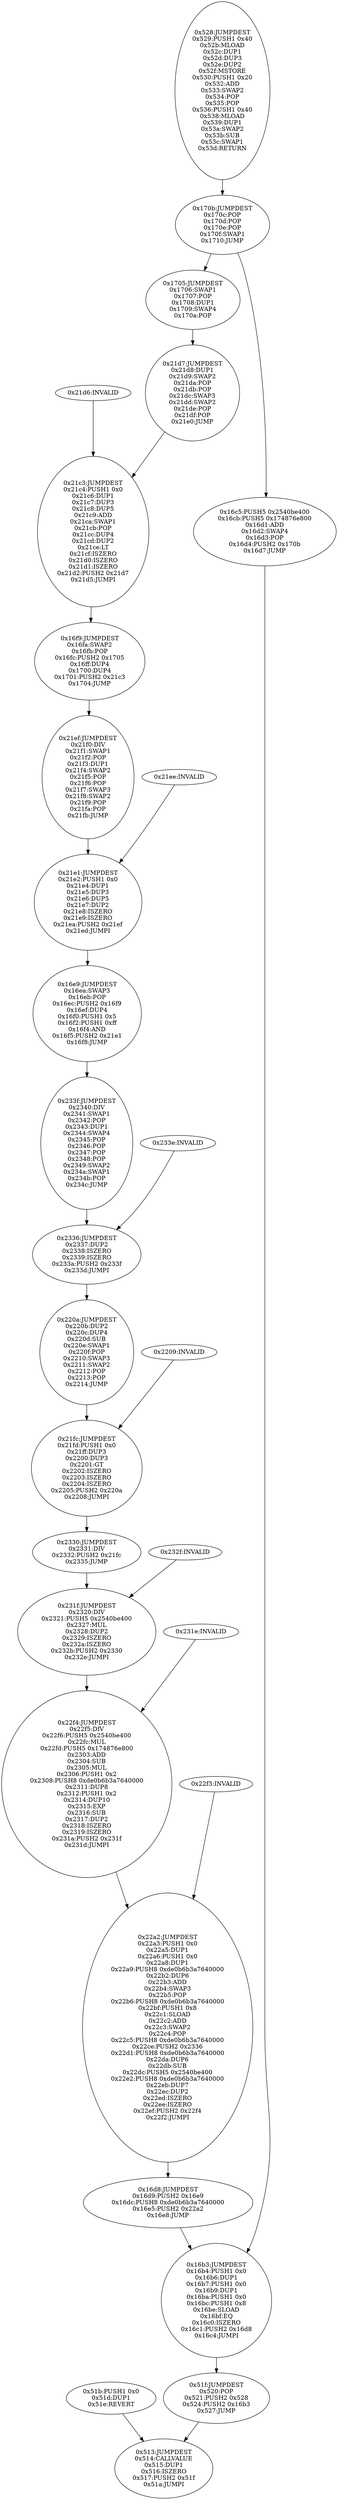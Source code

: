 digraph{
1299[label="0x513:JUMPDEST
0x514:CALLVALUE
0x515:DUP1
0x516:ISZERO
0x517:PUSH2 0x51f
0x51a:JUMPI"]
1307[label="0x51b:PUSH1 0x0
0x51d:DUP1
0x51e:REVERT"]
1307 -> 1299
1311[label="0x51f:JUMPDEST
0x520:POP
0x521:PUSH2 0x528
0x524:PUSH2 0x16b3
0x527:JUMP"]
1311 -> 1299
5811[label="0x16b3:JUMPDEST
0x16b4:PUSH1 0x0
0x16b6:DUP1
0x16b7:PUSH1 0x0
0x16b9:DUP1
0x16ba:PUSH1 0x0
0x16bc:PUSH1 0x8
0x16be:SLOAD
0x16bf:EQ
0x16c0:ISZERO
0x16c1:PUSH2 0x16d8
0x16c4:JUMPI"]
5811 -> 1311
5829[label="0x16c5:PUSH5 0x2540be400
0x16cb:PUSH5 0x174876e800
0x16d1:ADD
0x16d2:SWAP4
0x16d3:POP
0x16d4:PUSH2 0x170b
0x16d7:JUMP"]
5829 -> 5811
5848[label="0x16d8:JUMPDEST
0x16d9:PUSH2 0x16e9
0x16dc:PUSH8 0xde0b6b3a7640000
0x16e5:PUSH2 0x22a2
0x16e8:JUMP"]
5848 -> 5811
5899[label="0x170b:JUMPDEST
0x170c:POP
0x170d:POP
0x170e:POP
0x170f:SWAP1
0x1710:JUMP"]
5899 -> 5893
5899 -> 5829
1320[label="0x528:JUMPDEST
0x529:PUSH1 0x40
0x52b:MLOAD
0x52c:DUP1
0x52d:DUP3
0x52e:DUP2
0x52f:MSTORE
0x530:PUSH1 0x20
0x532:ADD
0x533:SWAP2
0x534:POP
0x535:POP
0x536:PUSH1 0x40
0x538:MLOAD
0x539:DUP1
0x53a:SWAP2
0x53b:SUB
0x53c:SWAP1
0x53d:RETURN"]
1320 -> 5899
8866[label="0x22a2:JUMPDEST
0x22a3:PUSH1 0x0
0x22a5:DUP1
0x22a6:PUSH1 0x0
0x22a8:DUP1
0x22a9:PUSH8 0xde0b6b3a7640000
0x22b2:DUP6
0x22b3:ADD
0x22b4:SWAP3
0x22b5:POP
0x22b6:PUSH8 0xde0b6b3a7640000
0x22bf:PUSH1 0x8
0x22c1:SLOAD
0x22c2:ADD
0x22c3:SWAP2
0x22c4:POP
0x22c5:PUSH8 0xde0b6b3a7640000
0x22ce:PUSH2 0x2336
0x22d1:PUSH8 0xde0b6b3a7640000
0x22da:DUP6
0x22db:SUB
0x22dc:PUSH5 0x2540be400
0x22e2:PUSH8 0xde0b6b3a7640000
0x22eb:DUP7
0x22ec:DUP2
0x22ed:ISZERO
0x22ee:ISZERO
0x22ef:PUSH2 0x22f4
0x22f2:JUMPI"]
8866 -> 5848
8947[label="0x22f3:INVALID"]
8947 -> 8866
8948[label="0x22f4:JUMPDEST
0x22f5:DIV
0x22f6:PUSH5 0x2540be400
0x22fc:MUL
0x22fd:PUSH5 0x174876e800
0x2303:ADD
0x2304:SUB
0x2305:MUL
0x2306:PUSH1 0x2
0x2308:PUSH8 0xde0b6b3a7640000
0x2311:DUP8
0x2312:PUSH1 0x2
0x2314:DUP10
0x2315:EXP
0x2316:SUB
0x2317:DUP2
0x2318:ISZERO
0x2319:ISZERO
0x231a:PUSH2 0x231f
0x231d:JUMPI"]
8948 -> 8866
8990[label="0x231e:INVALID"]
8990 -> 8948
8991[label="0x231f:JUMPDEST
0x2320:DIV
0x2321:PUSH5 0x2540be400
0x2327:MUL
0x2328:DUP2
0x2329:ISZERO
0x232a:ISZERO
0x232b:PUSH2 0x2330
0x232e:JUMPI"]
8991 -> 8948
9007[label="0x232f:INVALID"]
9007 -> 8991
9008[label="0x2330:JUMPDEST
0x2331:DIV
0x2332:PUSH2 0x21fc
0x2335:JUMP"]
9008 -> 8991
8700[label="0x21fc:JUMPDEST
0x21fd:PUSH1 0x0
0x21ff:DUP3
0x2200:DUP3
0x2201:GT
0x2202:ISZERO
0x2203:ISZERO
0x2204:ISZERO
0x2205:PUSH2 0x220a
0x2208:JUMPI"]
8700 -> 9008
8713[label="0x2209:INVALID"]
8713 -> 8700
8714[label="0x220a:JUMPDEST
0x220b:DUP2
0x220c:DUP4
0x220d:SUB
0x220e:SWAP1
0x220f:POP
0x2210:SWAP3
0x2211:SWAP2
0x2212:POP
0x2213:POP
0x2214:JUMP"]
8714 -> 8700
9014[label="0x2336:JUMPDEST
0x2337:DUP2
0x2338:ISZERO
0x2339:ISZERO
0x233a:PUSH2 0x233f
0x233d:JUMPI"]
9014 -> 8714
9022[label="0x233e:INVALID"]
9022 -> 9014
9023[label="0x233f:JUMPDEST
0x2340:DIV
0x2341:SWAP1
0x2342:POP
0x2343:DUP1
0x2344:SWAP4
0x2345:POP
0x2346:POP
0x2347:POP
0x2348:POP
0x2349:SWAP2
0x234a:SWAP1
0x234b:POP
0x234c:JUMP"]
9023 -> 9014
5865[label="0x16e9:JUMPDEST
0x16ea:SWAP3
0x16eb:POP
0x16ec:PUSH2 0x16f9
0x16ef:DUP4
0x16f0:PUSH1 0x5
0x16f2:PUSH1 0xff
0x16f4:AND
0x16f5:PUSH2 0x21e1
0x16f8:JUMP"]
5865 -> 9023
8673[label="0x21e1:JUMPDEST
0x21e2:PUSH1 0x0
0x21e4:DUP1
0x21e5:DUP3
0x21e6:DUP5
0x21e7:DUP2
0x21e8:ISZERO
0x21e9:ISZERO
0x21ea:PUSH2 0x21ef
0x21ed:JUMPI"]
8673 -> 5865
8686[label="0x21ee:INVALID"]
8686 -> 8673
8687[label="0x21ef:JUMPDEST
0x21f0:DIV
0x21f1:SWAP1
0x21f2:POP
0x21f3:DUP1
0x21f4:SWAP2
0x21f5:POP
0x21f6:POP
0x21f7:SWAP3
0x21f8:SWAP2
0x21f9:POP
0x21fa:POP
0x21fb:JUMP"]
8687 -> 8673
5881[label="0x16f9:JUMPDEST
0x16fa:SWAP2
0x16fb:POP
0x16fc:PUSH2 0x1705
0x16ff:DUP4
0x1700:DUP4
0x1701:PUSH2 0x21c3
0x1704:JUMP"]
5881 -> 8687
8643[label="0x21c3:JUMPDEST
0x21c4:PUSH1 0x0
0x21c6:DUP1
0x21c7:DUP3
0x21c8:DUP5
0x21c9:ADD
0x21ca:SWAP1
0x21cb:POP
0x21cc:DUP4
0x21cd:DUP2
0x21ce:LT
0x21cf:ISZERO
0x21d0:ISZERO
0x21d1:ISZERO
0x21d2:PUSH2 0x21d7
0x21d5:JUMPI"]
8643 -> 5881
8662[label="0x21d6:INVALID"]
8662 -> 8643
8663[label="0x21d7:JUMPDEST
0x21d8:DUP1
0x21d9:SWAP2
0x21da:POP
0x21db:POP
0x21dc:SWAP3
0x21dd:SWAP2
0x21de:POP
0x21df:POP
0x21e0:JUMP"]
8663 -> 8643
5893[label="0x1705:JUMPDEST
0x1706:SWAP1
0x1707:POP
0x1708:DUP1
0x1709:SWAP4
0x170a:POP"]
5893 -> 8663

}